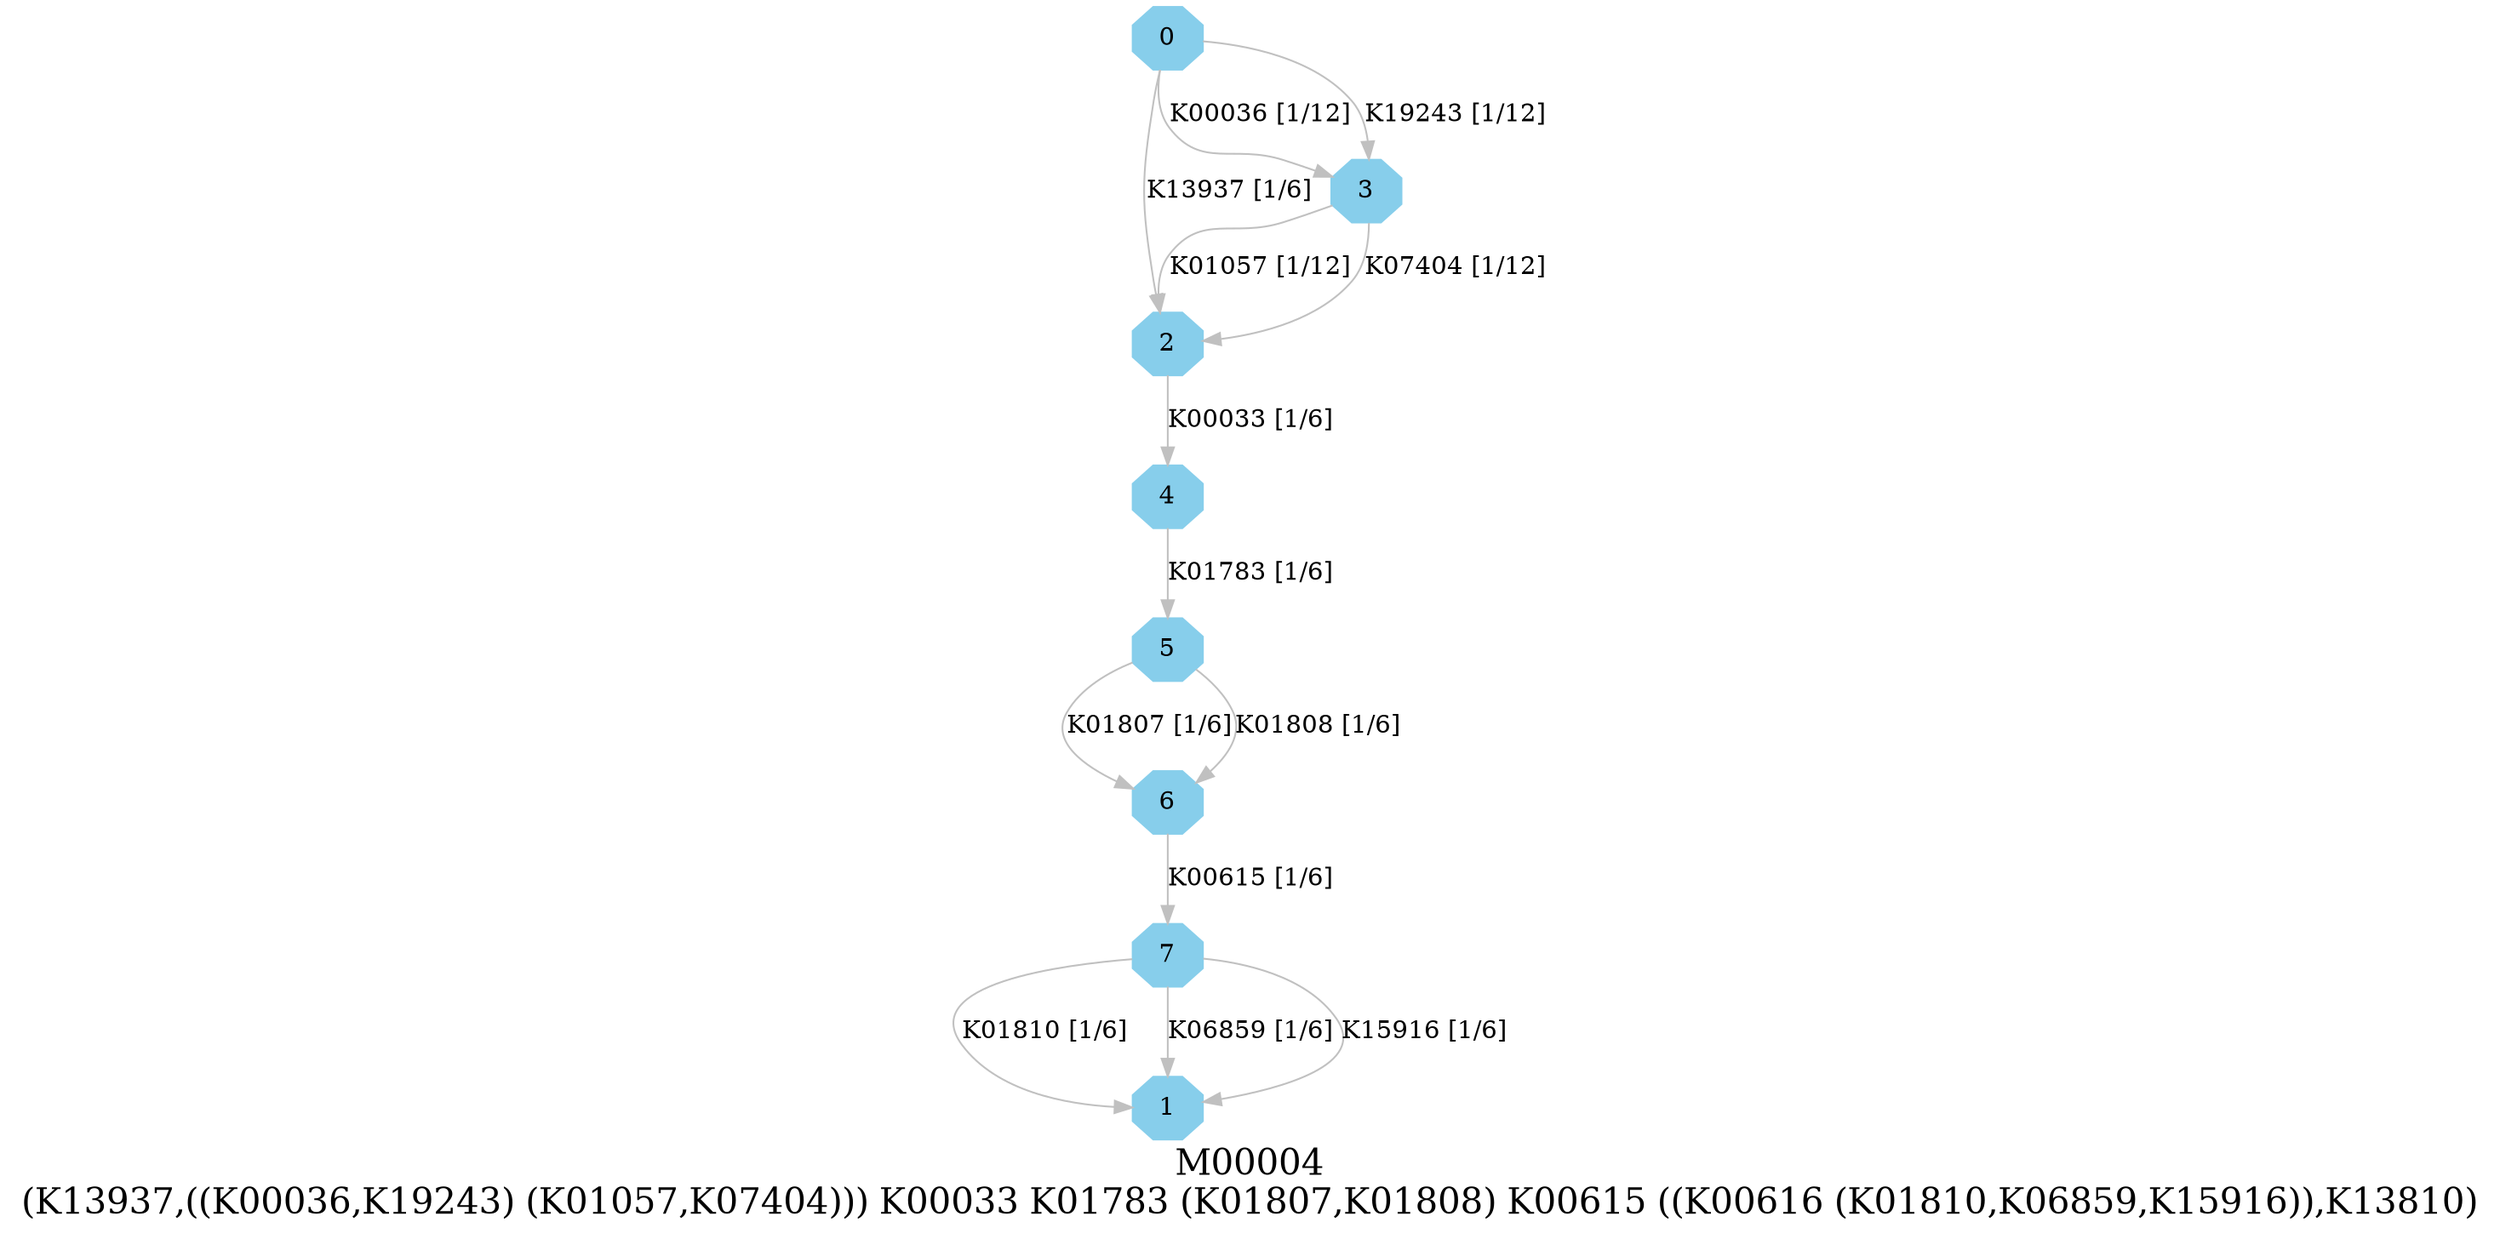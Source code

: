 digraph G {
graph [label="M00004
(K13937,((K00036,K19243) (K01057,K07404))) K00033 K01783 (K01807,K01808) K00615 ((K00616 (K01810,K06859,K15916)),K13810)",fontsize=20];
node [shape=box,style=filled];
edge [len=3,color=grey];
{node [width=.3,height=.3,shape=octagon,style=filled,color=skyblue] 0 1 2 3 4 5 6 7 }
0 -> 2 [label="K13937 [1/6]"];
0 -> 3 [label="K00036 [1/12]"];
0 -> 3 [label="K19243 [1/12]"];
2 -> 4 [label="K00033 [1/6]"];
3 -> 2 [label="K01057 [1/12]"];
3 -> 2 [label="K07404 [1/12]"];
4 -> 5 [label="K01783 [1/6]"];
5 -> 6 [label="K01807 [1/6]"];
5 -> 6 [label="K01808 [1/6]"];
6 -> 7 [label="K00615 [1/6]"];
7 -> 1 [label="K01810 [1/6]"];
7 -> 1 [label="K06859 [1/6]"];
7 -> 1 [label="K15916 [1/6]"];
}